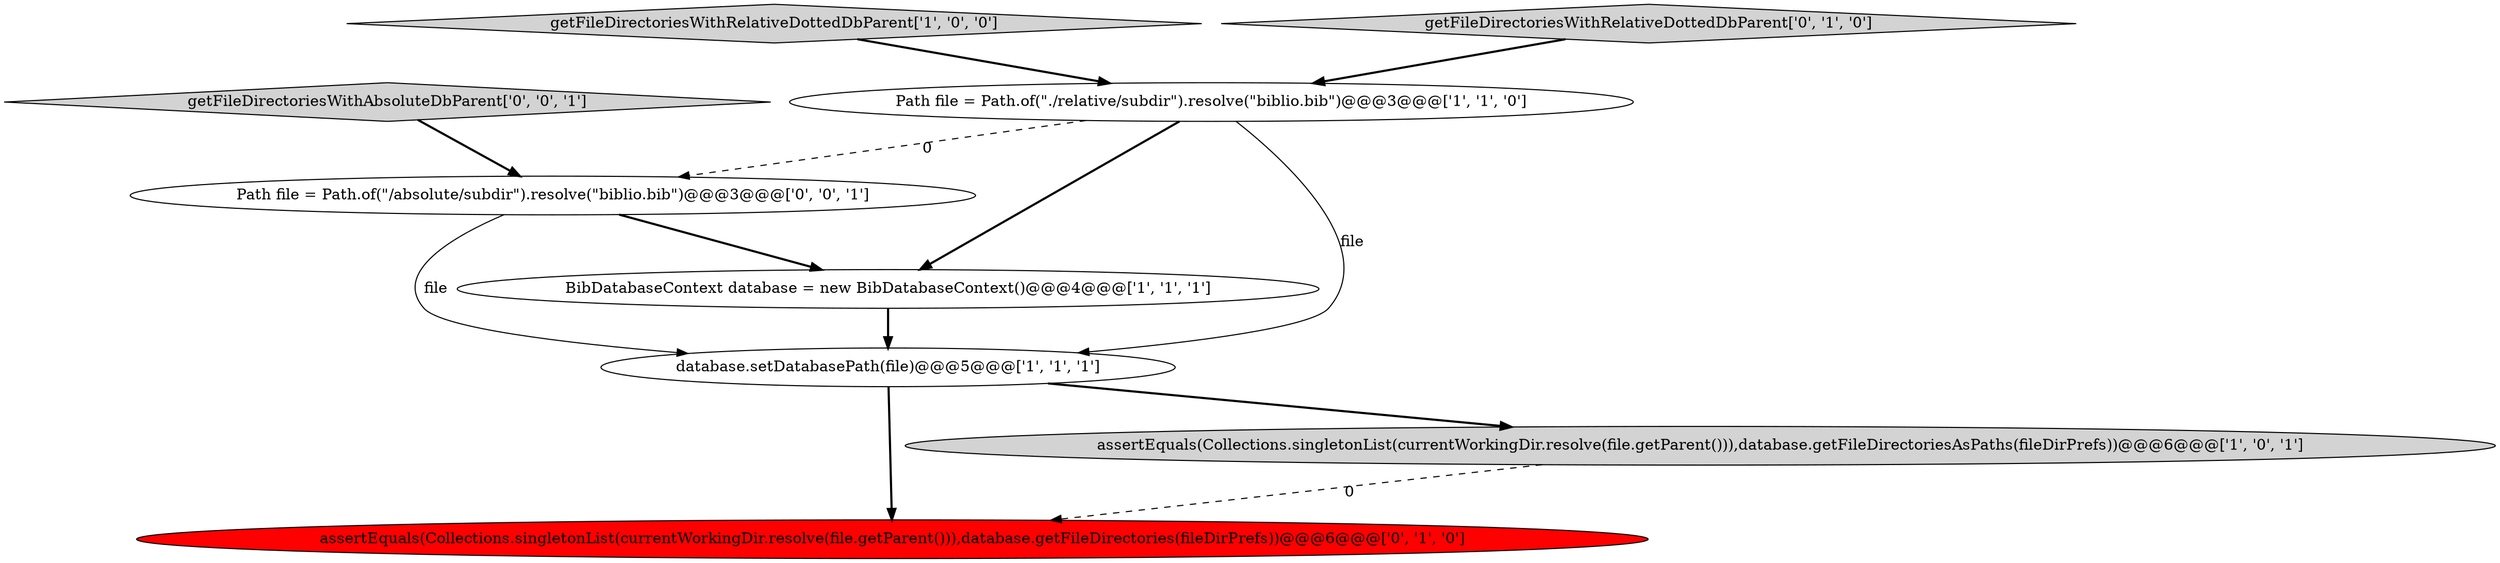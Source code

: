 digraph {
1 [style = filled, label = "database.setDatabasePath(file)@@@5@@@['1', '1', '1']", fillcolor = white, shape = ellipse image = "AAA0AAABBB1BBB"];
5 [style = filled, label = "assertEquals(Collections.singletonList(currentWorkingDir.resolve(file.getParent())),database.getFileDirectories(fileDirPrefs))@@@6@@@['0', '1', '0']", fillcolor = red, shape = ellipse image = "AAA1AAABBB2BBB"];
7 [style = filled, label = "getFileDirectoriesWithAbsoluteDbParent['0', '0', '1']", fillcolor = lightgray, shape = diamond image = "AAA0AAABBB3BBB"];
3 [style = filled, label = "assertEquals(Collections.singletonList(currentWorkingDir.resolve(file.getParent())),database.getFileDirectoriesAsPaths(fileDirPrefs))@@@6@@@['1', '0', '1']", fillcolor = lightgray, shape = ellipse image = "AAA0AAABBB1BBB"];
2 [style = filled, label = "getFileDirectoriesWithRelativeDottedDbParent['1', '0', '0']", fillcolor = lightgray, shape = diamond image = "AAA0AAABBB1BBB"];
8 [style = filled, label = "Path file = Path.of(\"/absolute/subdir\").resolve(\"biblio.bib\")@@@3@@@['0', '0', '1']", fillcolor = white, shape = ellipse image = "AAA0AAABBB3BBB"];
0 [style = filled, label = "BibDatabaseContext database = new BibDatabaseContext()@@@4@@@['1', '1', '1']", fillcolor = white, shape = ellipse image = "AAA0AAABBB1BBB"];
4 [style = filled, label = "Path file = Path.of(\"./relative/subdir\").resolve(\"biblio.bib\")@@@3@@@['1', '1', '0']", fillcolor = white, shape = ellipse image = "AAA0AAABBB1BBB"];
6 [style = filled, label = "getFileDirectoriesWithRelativeDottedDbParent['0', '1', '0']", fillcolor = lightgray, shape = diamond image = "AAA0AAABBB2BBB"];
1->3 [style = bold, label=""];
1->5 [style = bold, label=""];
8->0 [style = bold, label=""];
3->5 [style = dashed, label="0"];
6->4 [style = bold, label=""];
4->1 [style = solid, label="file"];
8->1 [style = solid, label="file"];
7->8 [style = bold, label=""];
2->4 [style = bold, label=""];
0->1 [style = bold, label=""];
4->0 [style = bold, label=""];
4->8 [style = dashed, label="0"];
}
